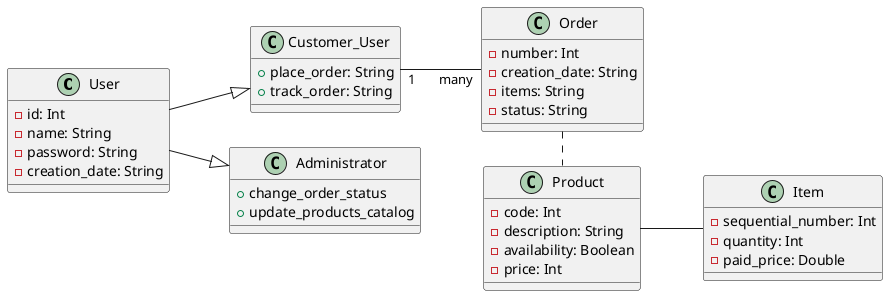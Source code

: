 @startuml design

left to right direction

class User{
    -id: Int
    -name: String
    -password: String
    -creation_date: String
}

class Customer_User{
    +place_order: String
    +track_order: String
}

class Product{
    -code: Int
    -description: String
    -availability: Boolean
    -price: Int
}

class Order{
    -number: Int
    -creation_date: String
    -items: String
    -status: String
}

class Item{
    -sequential_number: Int
    -quantity: Int
    -paid_price: Double 
}

class Administrator{
    +change_order_status
    +update_products_catalog
}

User --|> Customer_User
User --|> Administrator 
Customer_User "1"--"many" Order
Product -- Item
Order . Product 
@enduml